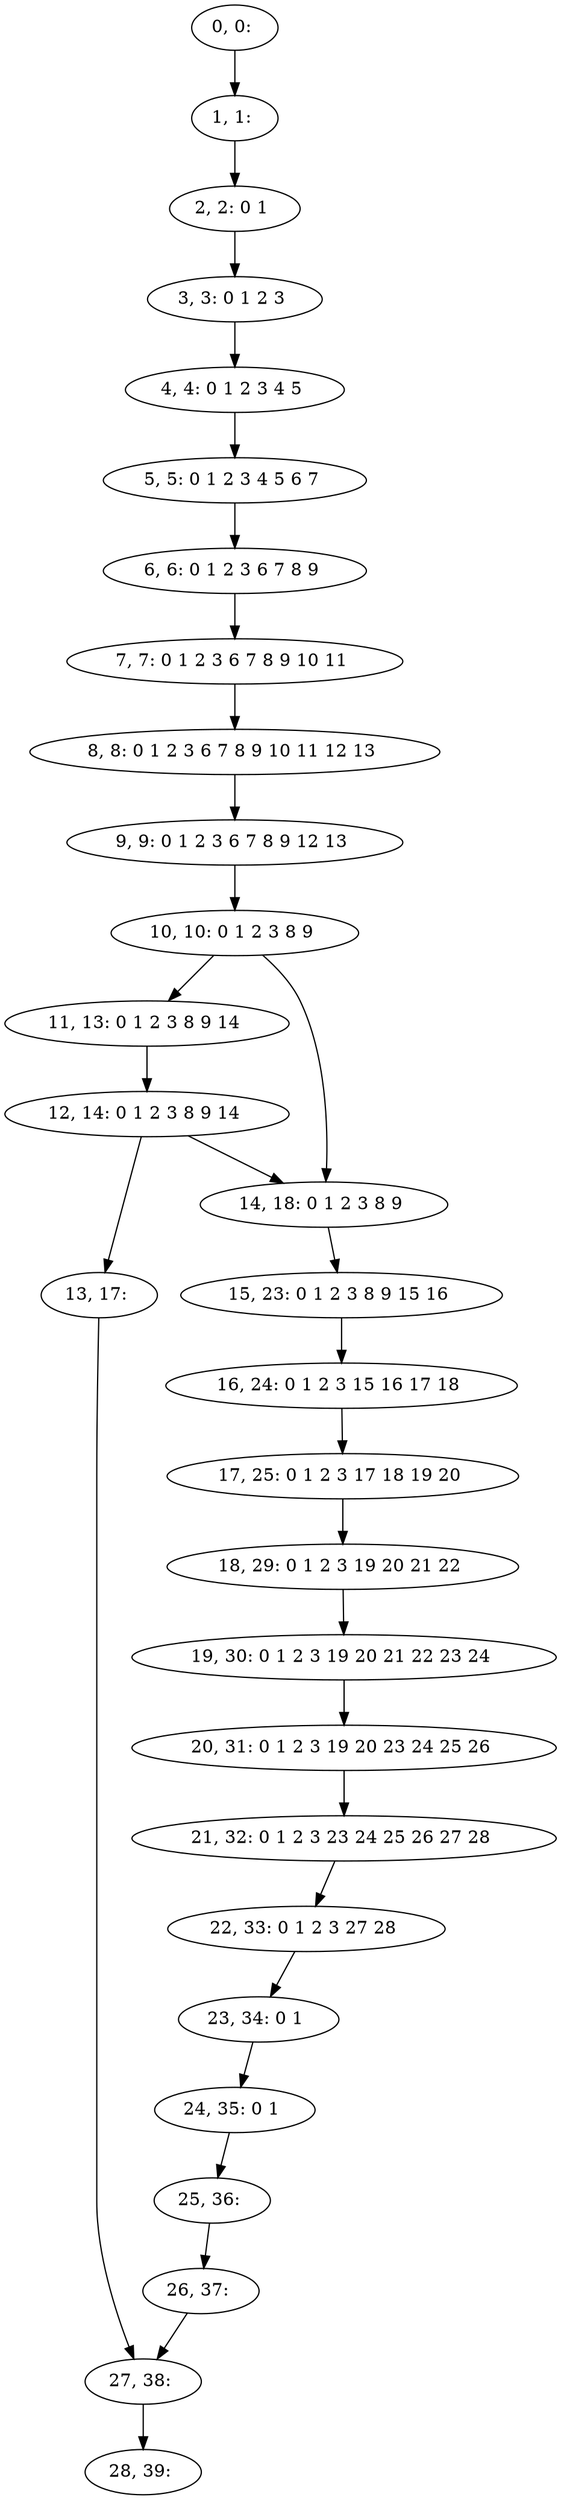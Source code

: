 digraph G {
0[label="0, 0: "];
1[label="1, 1: "];
2[label="2, 2: 0 1 "];
3[label="3, 3: 0 1 2 3 "];
4[label="4, 4: 0 1 2 3 4 5 "];
5[label="5, 5: 0 1 2 3 4 5 6 7 "];
6[label="6, 6: 0 1 2 3 6 7 8 9 "];
7[label="7, 7: 0 1 2 3 6 7 8 9 10 11 "];
8[label="8, 8: 0 1 2 3 6 7 8 9 10 11 12 13 "];
9[label="9, 9: 0 1 2 3 6 7 8 9 12 13 "];
10[label="10, 10: 0 1 2 3 8 9 "];
11[label="11, 13: 0 1 2 3 8 9 14 "];
12[label="12, 14: 0 1 2 3 8 9 14 "];
13[label="13, 17: "];
14[label="14, 18: 0 1 2 3 8 9 "];
15[label="15, 23: 0 1 2 3 8 9 15 16 "];
16[label="16, 24: 0 1 2 3 15 16 17 18 "];
17[label="17, 25: 0 1 2 3 17 18 19 20 "];
18[label="18, 29: 0 1 2 3 19 20 21 22 "];
19[label="19, 30: 0 1 2 3 19 20 21 22 23 24 "];
20[label="20, 31: 0 1 2 3 19 20 23 24 25 26 "];
21[label="21, 32: 0 1 2 3 23 24 25 26 27 28 "];
22[label="22, 33: 0 1 2 3 27 28 "];
23[label="23, 34: 0 1 "];
24[label="24, 35: 0 1 "];
25[label="25, 36: "];
26[label="26, 37: "];
27[label="27, 38: "];
28[label="28, 39: "];
0->1 ;
1->2 ;
2->3 ;
3->4 ;
4->5 ;
5->6 ;
6->7 ;
7->8 ;
8->9 ;
9->10 ;
10->11 ;
10->14 ;
11->12 ;
12->13 ;
12->14 ;
13->27 ;
14->15 ;
15->16 ;
16->17 ;
17->18 ;
18->19 ;
19->20 ;
20->21 ;
21->22 ;
22->23 ;
23->24 ;
24->25 ;
25->26 ;
26->27 ;
27->28 ;
}
